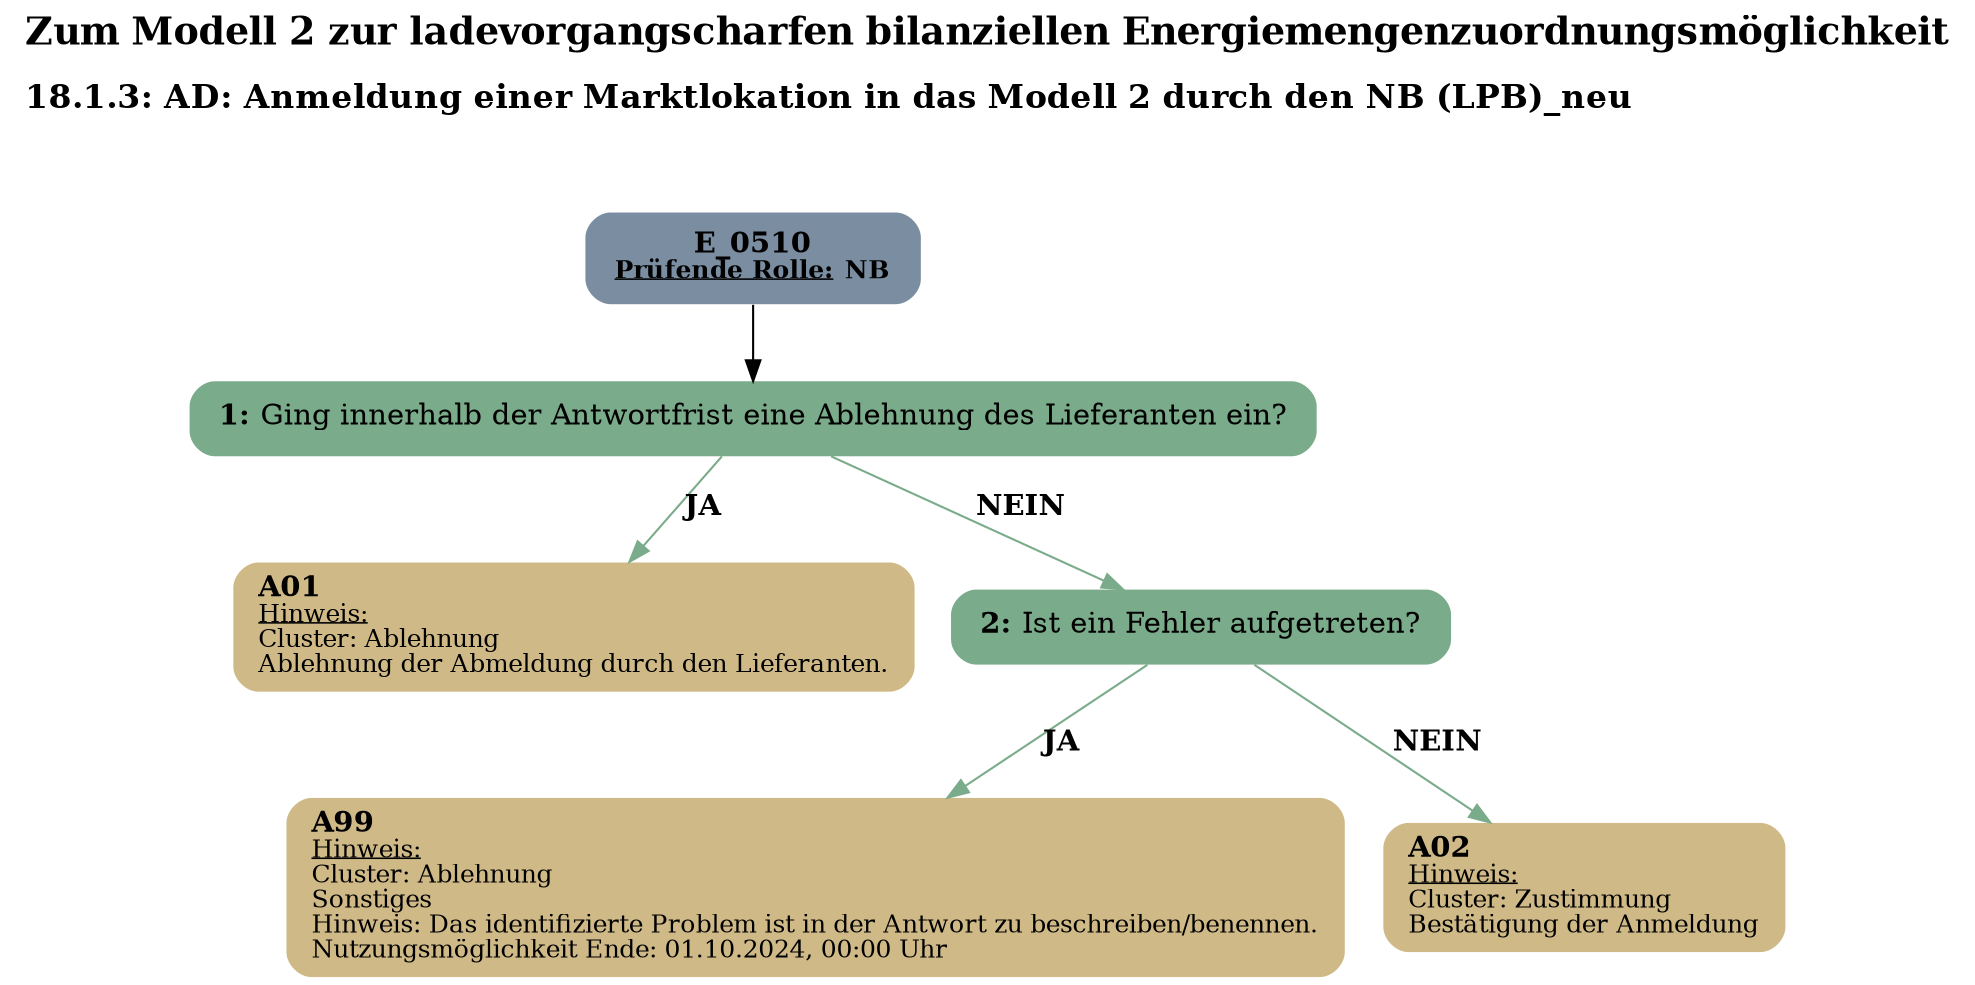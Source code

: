 digraph D {
    labelloc="t";
    label=<<B><FONT POINT-SIZE="18">Zum Modell 2 zur ladevorgangscharfen bilanziellen Energiemengenzuordnungsmöglichkeit</FONT></B><BR align="left"/><BR/><B><FONT POINT-SIZE="16">18.1.3: AD: Anmeldung einer Marktlokation in das Modell 2 durch den NB (LPB)_neu</FONT></B><BR align="left"/><BR/><BR/><BR/>>;
    ratio="compress";
    concentrate=true;
    pack=true;
    rankdir=TB;
    packmode="array";
    size="20,20";
    "Start" [margin="0.2,0.12", shape=box, style="filled,rounded", penwidth=0.0, fillcolor="#7a8da1", label=<<B>E_0510</B><BR align="center"/><FONT point-size="12"><B><U>Prüfende Rolle:</U> NB</B></FONT><BR align="center"/>>];
    "1" [margin="0.2,0.12", shape=box, style="filled,rounded", penwidth=0.0, fillcolor="#7aab8a", label=<<B>1: </B>Ging innerhalb der Antwortfrist eine Ablehnung des Lieferanten ein?<BR align="left"/>>];
    "A01" [margin="0.17,0.08", shape=box, style="filled,rounded", penwidth=0.0, fillcolor="#cfb986", label=<<B>A01</B><BR align="left"/><FONT point-size="12"><U>Hinweis:</U><BR align="left"/>Cluster: Ablehnung<BR align="left"/>Ablehnung der Abmeldung durch den Lieferanten.<BR align="left"/></FONT>>];
    "2" [margin="0.2,0.12", shape=box, style="filled,rounded", penwidth=0.0, fillcolor="#7aab8a", label=<<B>2: </B>Ist ein Fehler aufgetreten?<BR align="left"/>>];
    "A99" [margin="0.17,0.08", shape=box, style="filled,rounded", penwidth=0.0, fillcolor="#cfb986", label=<<B>A99</B><BR align="left"/><FONT point-size="12"><U>Hinweis:</U><BR align="left"/>Cluster: Ablehnung<BR align="left"/>Sonstiges<BR align="left"/>Hinweis: Das identifizierte Problem ist in der Antwort zu beschreiben/benennen.<BR align="left"/>Nutzungsmöglichkeit Ende: 01.10.2024, 00:00 Uhr<BR align="left"/></FONT>>];
    "A02" [margin="0.17,0.08", shape=box, style="filled,rounded", penwidth=0.0, fillcolor="#cfb986", label=<<B>A02</B><BR align="left"/><FONT point-size="12"><U>Hinweis:</U><BR align="left"/>Cluster: Zustimmung<BR align="left"/>Bestätigung der Anmeldung<BR align="left"/></FONT>>];

    "Start" -> "1";
    "1" -> "A01" [label=<<B>JA</B>>, color="#7aab8a"];
    "1" -> "2" [label=<<B>NEIN</B>>, color="#7aab8a"];
    "2" -> "A99" [label=<<B>JA</B>>, color="#7aab8a"];
    "2" -> "A02" [label=<<B>NEIN</B>>, color="#7aab8a"];

    bgcolor="transparent";
}